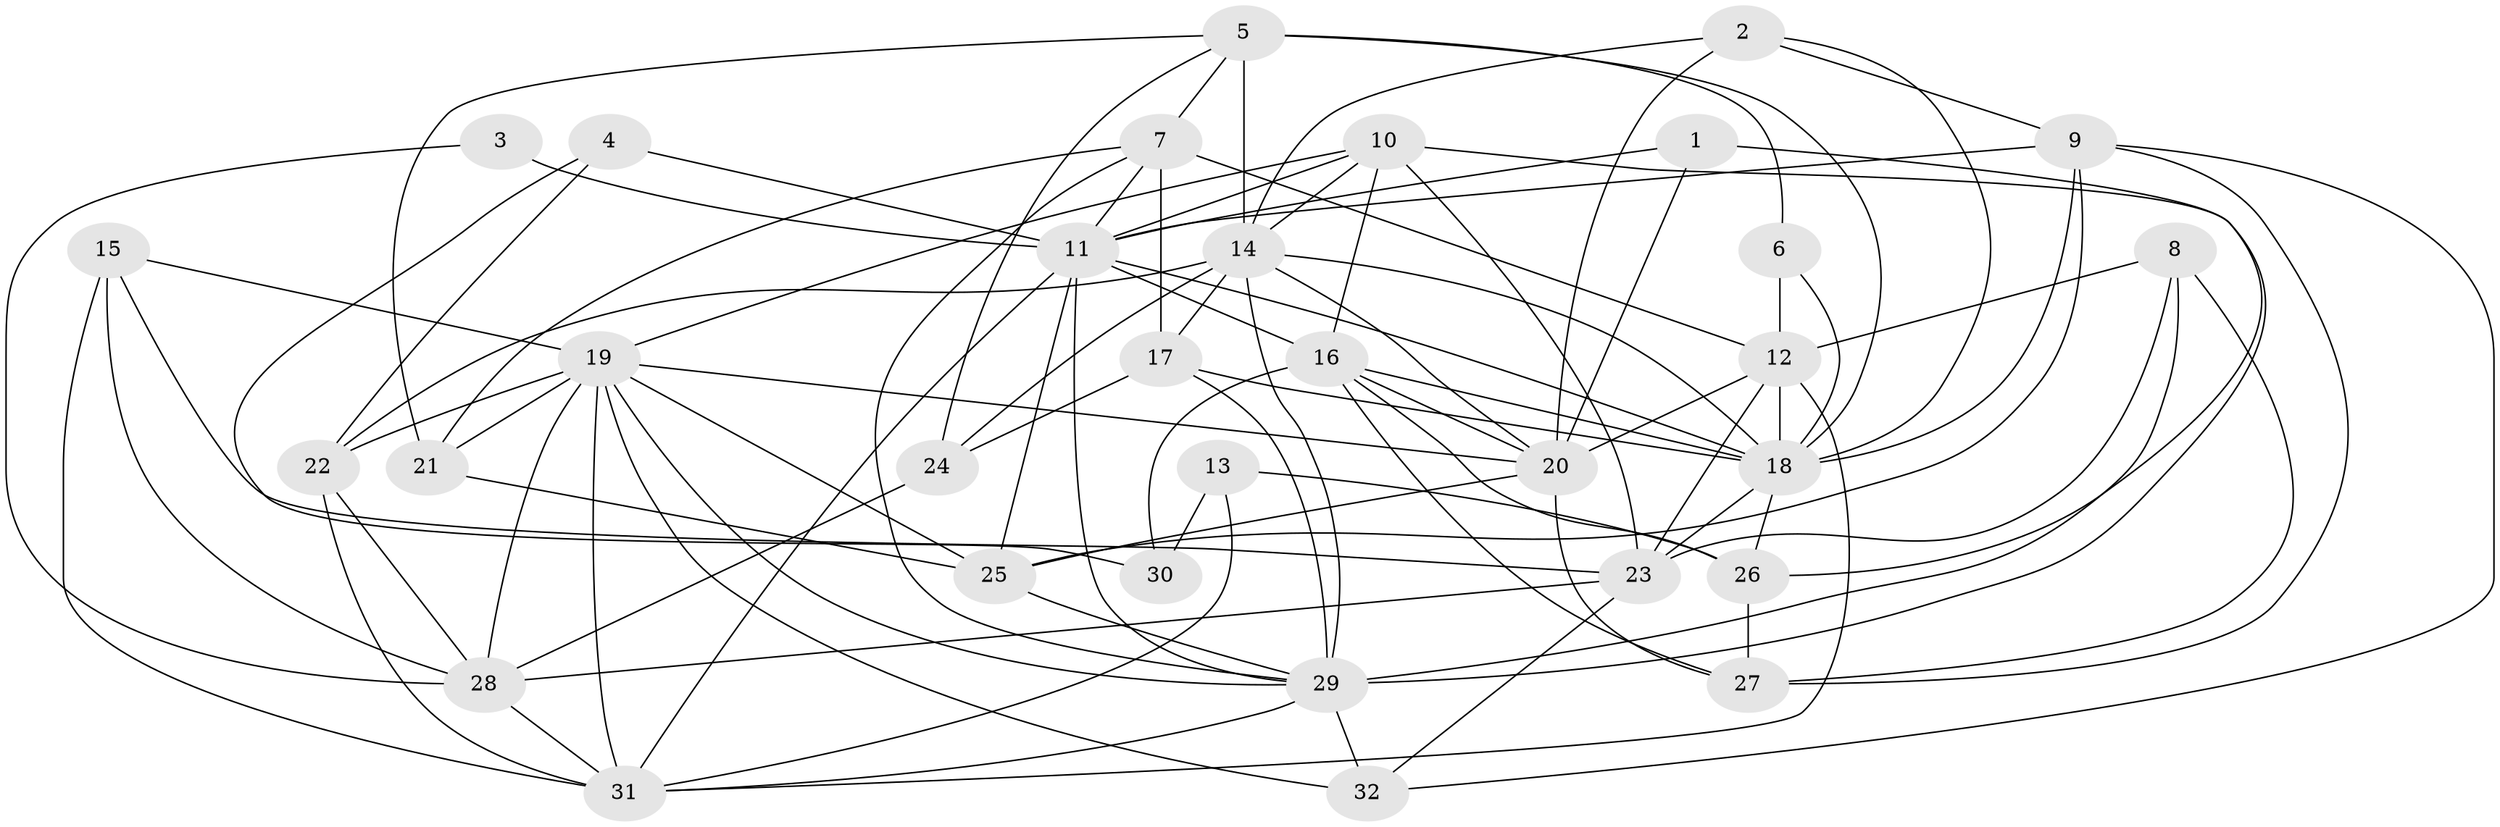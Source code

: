 // original degree distribution, {5: 0.19230769230769232, 6: 0.1282051282051282, 4: 0.23076923076923078, 3: 0.32051282051282054, 2: 0.10256410256410256, 7: 0.02564102564102564}
// Generated by graph-tools (version 1.1) at 2025/37/03/04/25 23:37:00]
// undirected, 32 vertices, 93 edges
graph export_dot {
  node [color=gray90,style=filled];
  1;
  2;
  3;
  4;
  5;
  6;
  7;
  8;
  9;
  10;
  11;
  12;
  13;
  14;
  15;
  16;
  17;
  18;
  19;
  20;
  21;
  22;
  23;
  24;
  25;
  26;
  27;
  28;
  29;
  30;
  31;
  32;
  1 -- 11 [weight=1.0];
  1 -- 20 [weight=1.0];
  1 -- 26 [weight=3.0];
  2 -- 9 [weight=1.0];
  2 -- 14 [weight=1.0];
  2 -- 18 [weight=1.0];
  2 -- 20 [weight=1.0];
  3 -- 11 [weight=1.0];
  3 -- 28 [weight=1.0];
  4 -- 11 [weight=1.0];
  4 -- 22 [weight=1.0];
  4 -- 30 [weight=1.0];
  5 -- 6 [weight=1.0];
  5 -- 7 [weight=1.0];
  5 -- 14 [weight=2.0];
  5 -- 18 [weight=1.0];
  5 -- 21 [weight=1.0];
  5 -- 24 [weight=1.0];
  6 -- 12 [weight=2.0];
  6 -- 18 [weight=1.0];
  7 -- 11 [weight=1.0];
  7 -- 12 [weight=3.0];
  7 -- 17 [weight=1.0];
  7 -- 21 [weight=1.0];
  7 -- 29 [weight=1.0];
  8 -- 12 [weight=1.0];
  8 -- 23 [weight=2.0];
  8 -- 27 [weight=1.0];
  8 -- 29 [weight=1.0];
  9 -- 11 [weight=1.0];
  9 -- 18 [weight=1.0];
  9 -- 25 [weight=1.0];
  9 -- 27 [weight=1.0];
  9 -- 32 [weight=1.0];
  10 -- 11 [weight=1.0];
  10 -- 14 [weight=1.0];
  10 -- 16 [weight=1.0];
  10 -- 19 [weight=1.0];
  10 -- 23 [weight=2.0];
  10 -- 29 [weight=1.0];
  11 -- 16 [weight=1.0];
  11 -- 18 [weight=1.0];
  11 -- 25 [weight=1.0];
  11 -- 29 [weight=1.0];
  11 -- 31 [weight=2.0];
  12 -- 18 [weight=1.0];
  12 -- 20 [weight=1.0];
  12 -- 23 [weight=1.0];
  12 -- 31 [weight=1.0];
  13 -- 26 [weight=4.0];
  13 -- 30 [weight=1.0];
  13 -- 31 [weight=1.0];
  14 -- 17 [weight=1.0];
  14 -- 18 [weight=1.0];
  14 -- 20 [weight=1.0];
  14 -- 22 [weight=1.0];
  14 -- 24 [weight=1.0];
  14 -- 29 [weight=2.0];
  15 -- 19 [weight=1.0];
  15 -- 23 [weight=2.0];
  15 -- 28 [weight=1.0];
  15 -- 31 [weight=1.0];
  16 -- 18 [weight=1.0];
  16 -- 20 [weight=1.0];
  16 -- 26 [weight=1.0];
  16 -- 27 [weight=1.0];
  16 -- 30 [weight=1.0];
  17 -- 18 [weight=1.0];
  17 -- 24 [weight=1.0];
  17 -- 29 [weight=1.0];
  18 -- 23 [weight=1.0];
  18 -- 26 [weight=1.0];
  19 -- 20 [weight=1.0];
  19 -- 21 [weight=1.0];
  19 -- 22 [weight=1.0];
  19 -- 25 [weight=1.0];
  19 -- 28 [weight=1.0];
  19 -- 29 [weight=2.0];
  19 -- 31 [weight=1.0];
  19 -- 32 [weight=1.0];
  20 -- 25 [weight=1.0];
  20 -- 27 [weight=1.0];
  21 -- 25 [weight=1.0];
  22 -- 28 [weight=1.0];
  22 -- 31 [weight=1.0];
  23 -- 28 [weight=1.0];
  23 -- 32 [weight=1.0];
  24 -- 28 [weight=1.0];
  25 -- 29 [weight=1.0];
  26 -- 27 [weight=1.0];
  28 -- 31 [weight=1.0];
  29 -- 31 [weight=1.0];
  29 -- 32 [weight=1.0];
}
